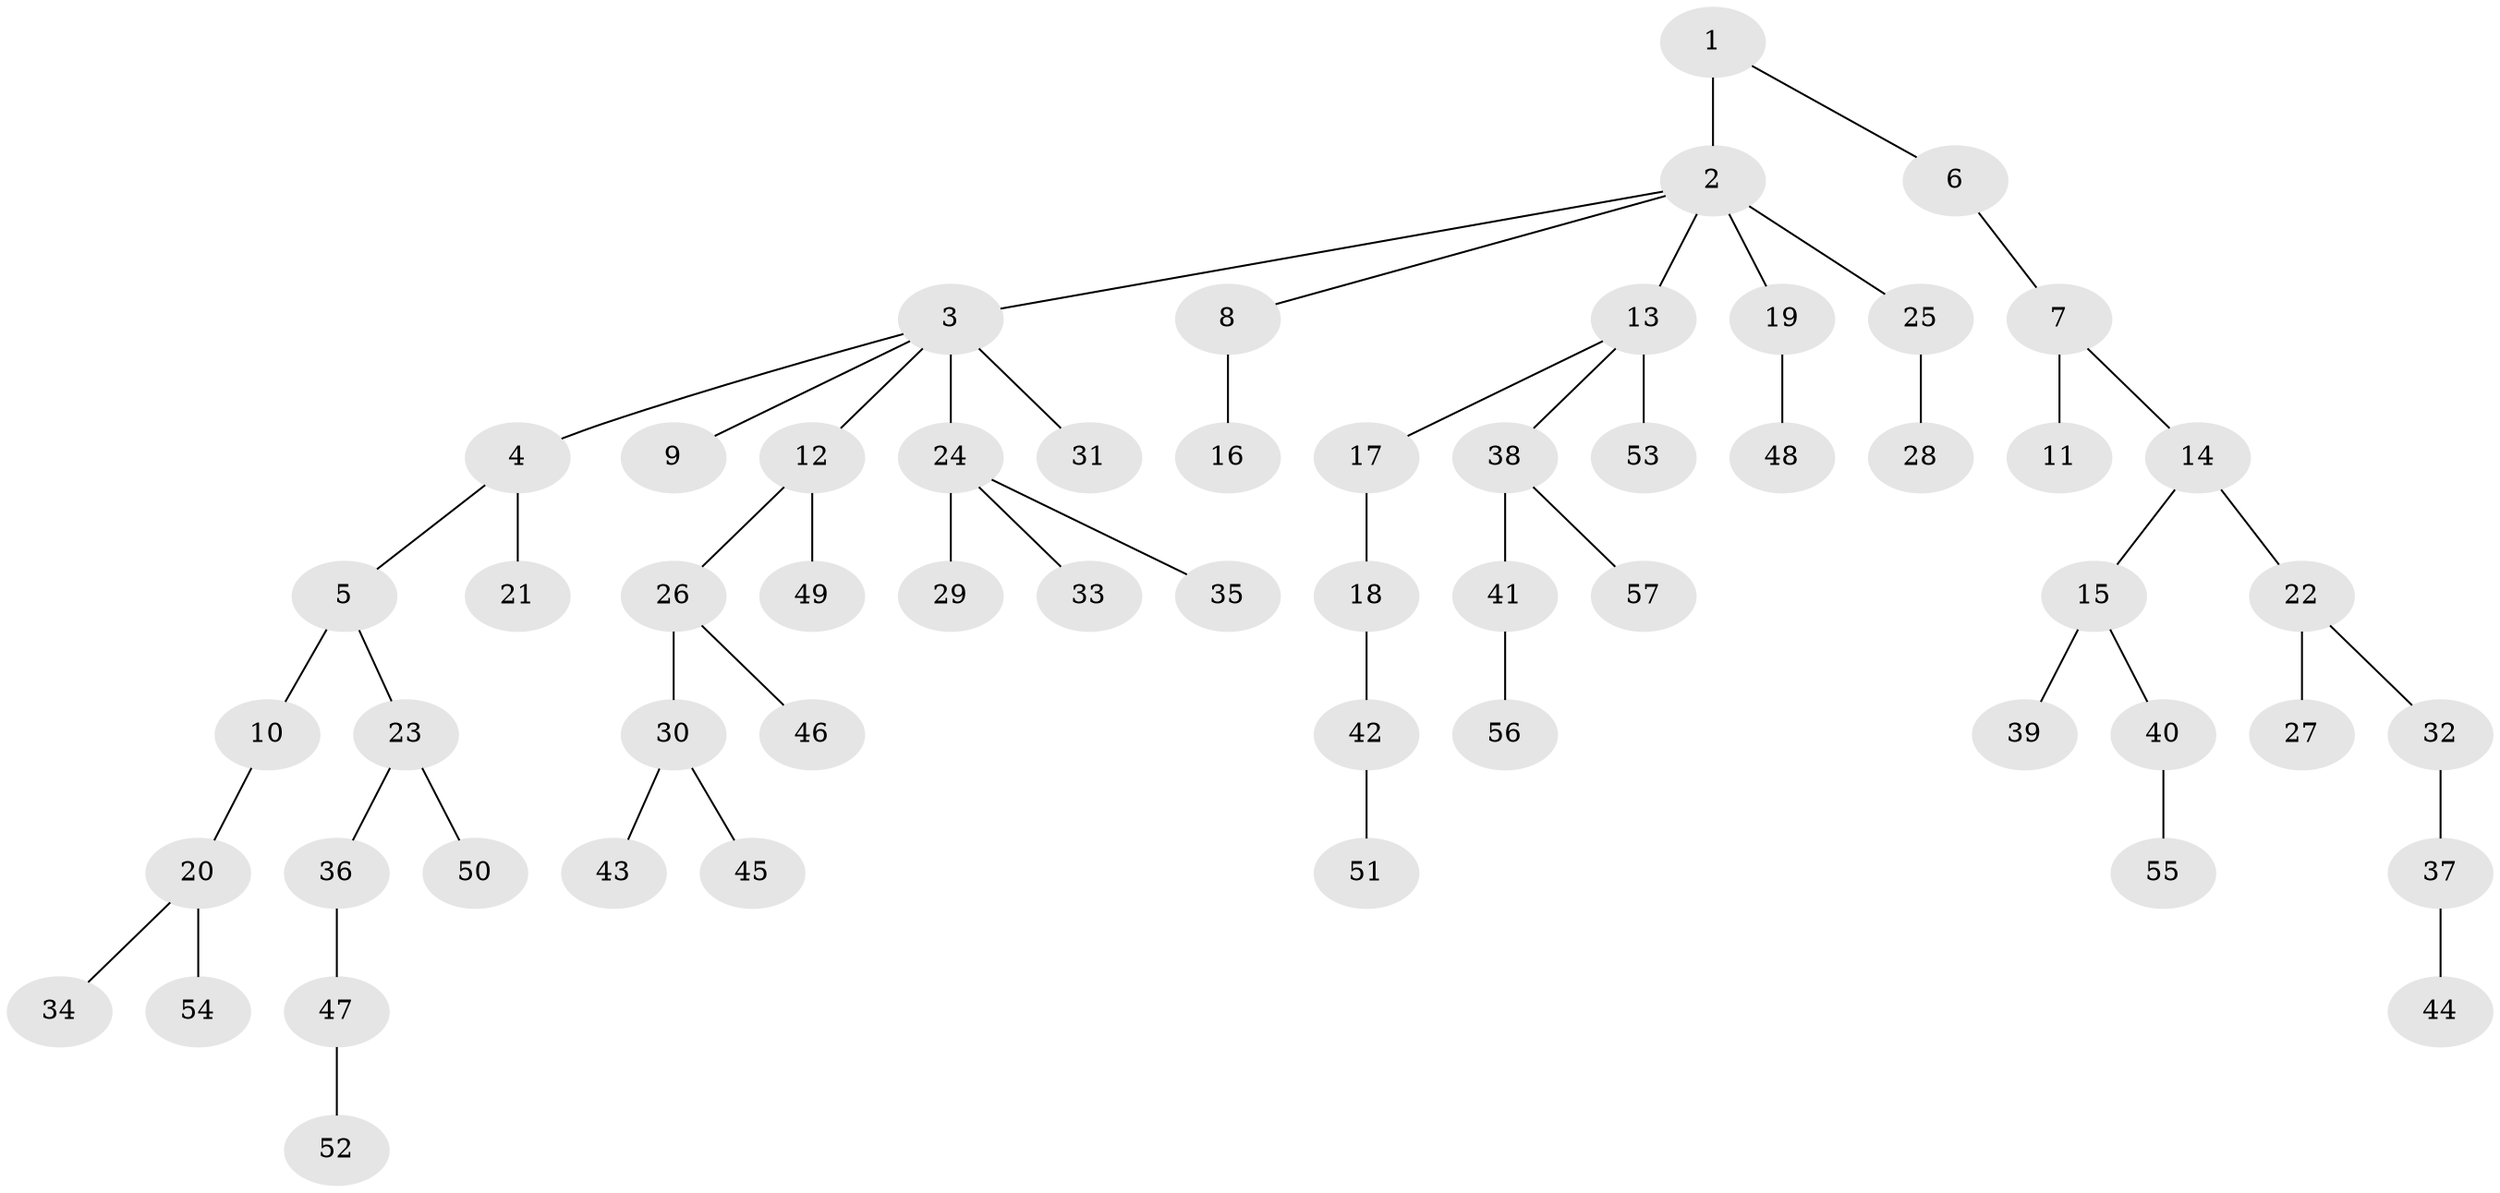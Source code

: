 // original degree distribution, {4: 0.12280701754385964, 6: 0.008771929824561403, 9: 0.008771929824561403, 3: 0.08771929824561403, 2: 0.20175438596491227, 1: 0.543859649122807, 7: 0.008771929824561403, 5: 0.017543859649122806}
// Generated by graph-tools (version 1.1) at 2025/36/03/09/25 02:36:42]
// undirected, 57 vertices, 56 edges
graph export_dot {
graph [start="1"]
  node [color=gray90,style=filled];
  1;
  2;
  3;
  4;
  5;
  6;
  7;
  8;
  9;
  10;
  11;
  12;
  13;
  14;
  15;
  16;
  17;
  18;
  19;
  20;
  21;
  22;
  23;
  24;
  25;
  26;
  27;
  28;
  29;
  30;
  31;
  32;
  33;
  34;
  35;
  36;
  37;
  38;
  39;
  40;
  41;
  42;
  43;
  44;
  45;
  46;
  47;
  48;
  49;
  50;
  51;
  52;
  53;
  54;
  55;
  56;
  57;
  1 -- 2 [weight=2.0];
  1 -- 6 [weight=1.0];
  2 -- 3 [weight=1.0];
  2 -- 8 [weight=1.0];
  2 -- 13 [weight=1.0];
  2 -- 19 [weight=1.0];
  2 -- 25 [weight=1.0];
  3 -- 4 [weight=1.0];
  3 -- 9 [weight=1.0];
  3 -- 12 [weight=1.0];
  3 -- 24 [weight=3.0];
  3 -- 31 [weight=1.0];
  4 -- 5 [weight=1.0];
  4 -- 21 [weight=2.0];
  5 -- 10 [weight=2.0];
  5 -- 23 [weight=1.0];
  6 -- 7 [weight=1.0];
  7 -- 11 [weight=1.0];
  7 -- 14 [weight=1.0];
  8 -- 16 [weight=3.0];
  10 -- 20 [weight=1.0];
  12 -- 26 [weight=1.0];
  12 -- 49 [weight=1.0];
  13 -- 17 [weight=1.0];
  13 -- 38 [weight=1.0];
  13 -- 53 [weight=3.0];
  14 -- 15 [weight=1.0];
  14 -- 22 [weight=1.0];
  15 -- 39 [weight=2.0];
  15 -- 40 [weight=1.0];
  17 -- 18 [weight=1.0];
  18 -- 42 [weight=1.0];
  19 -- 48 [weight=2.0];
  20 -- 34 [weight=1.0];
  20 -- 54 [weight=1.0];
  22 -- 27 [weight=1.0];
  22 -- 32 [weight=1.0];
  23 -- 36 [weight=1.0];
  23 -- 50 [weight=1.0];
  24 -- 29 [weight=1.0];
  24 -- 33 [weight=1.0];
  24 -- 35 [weight=1.0];
  25 -- 28 [weight=1.0];
  26 -- 30 [weight=1.0];
  26 -- 46 [weight=1.0];
  30 -- 43 [weight=1.0];
  30 -- 45 [weight=2.0];
  32 -- 37 [weight=2.0];
  36 -- 47 [weight=1.0];
  37 -- 44 [weight=1.0];
  38 -- 41 [weight=1.0];
  38 -- 57 [weight=1.0];
  40 -- 55 [weight=2.0];
  41 -- 56 [weight=1.0];
  42 -- 51 [weight=2.0];
  47 -- 52 [weight=2.0];
}
